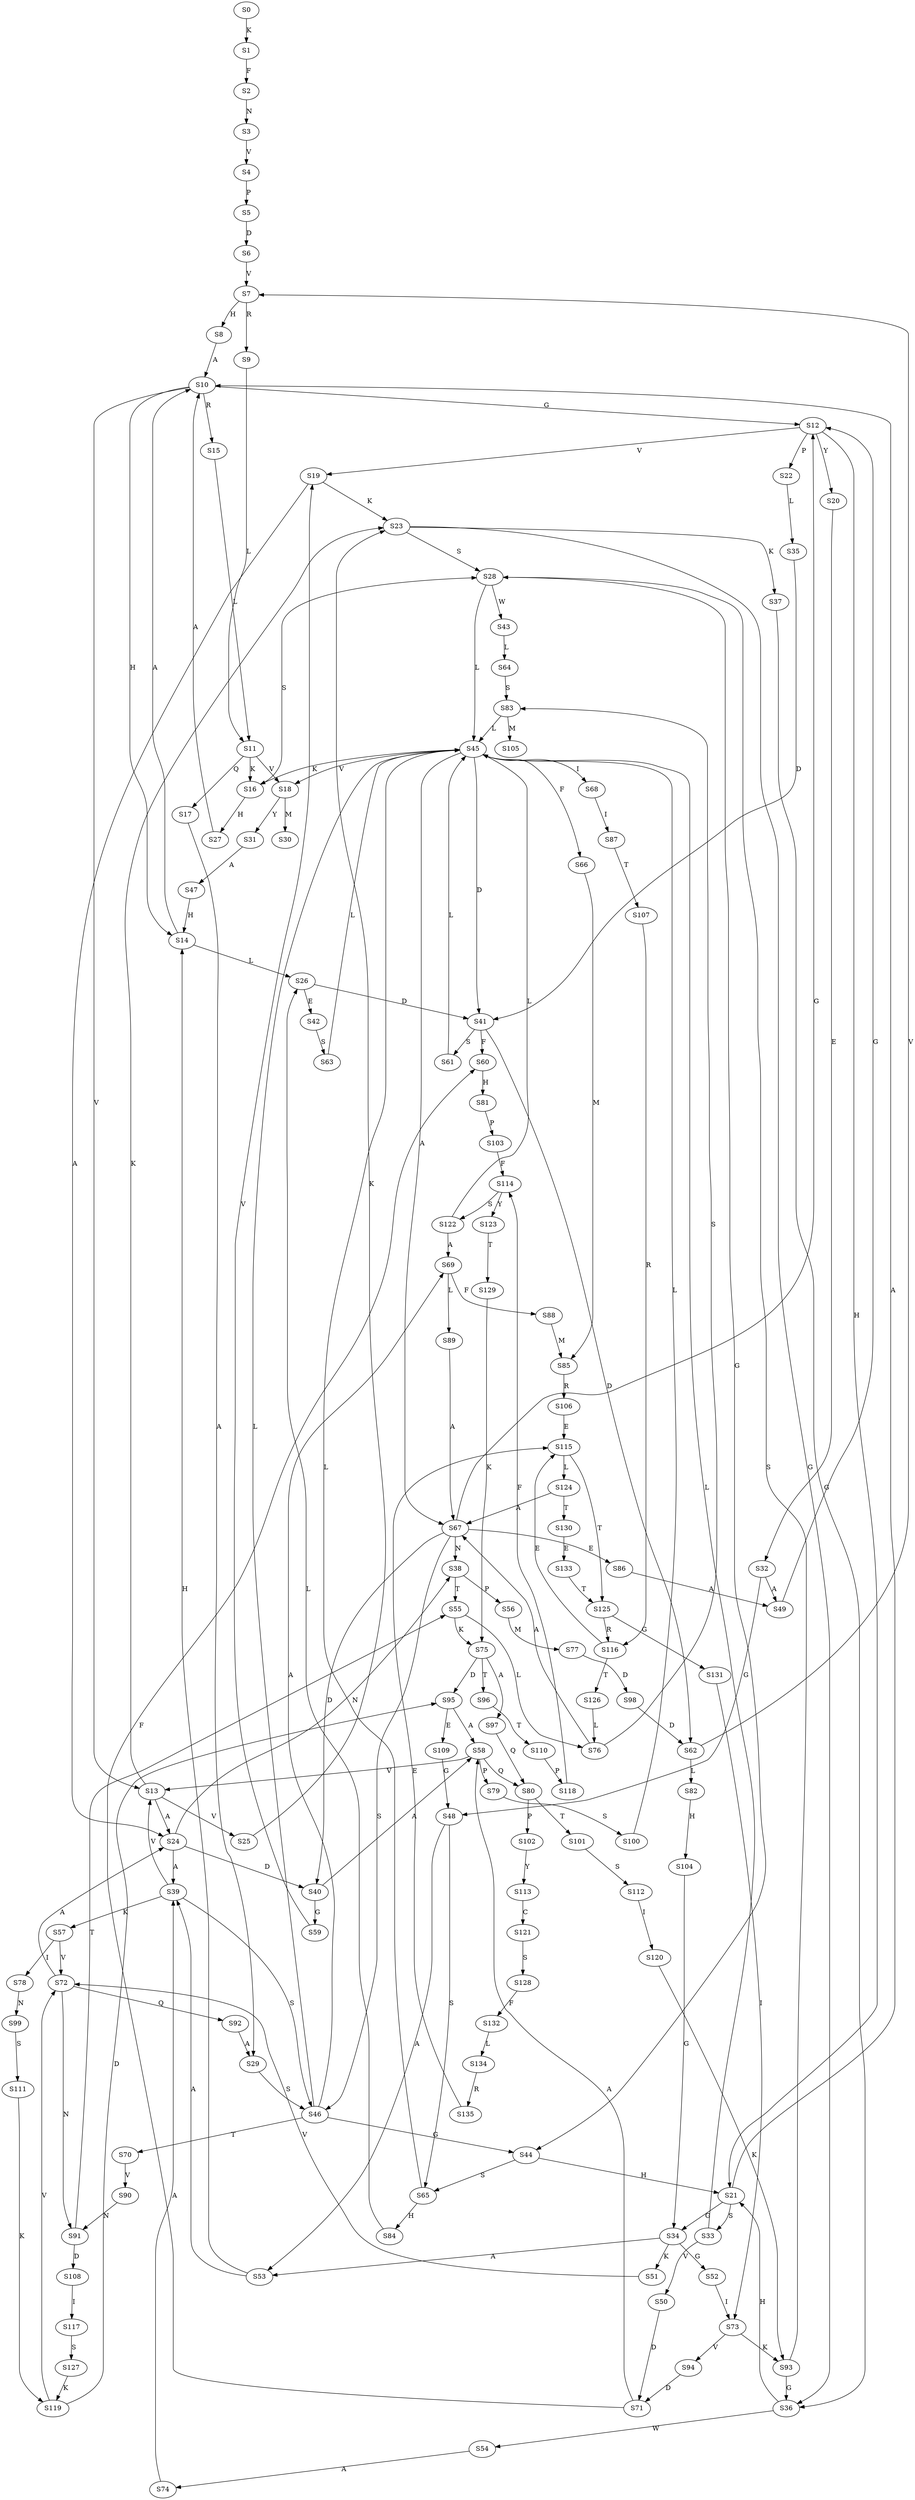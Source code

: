 strict digraph  {
	S0 -> S1 [ label = K ];
	S1 -> S2 [ label = F ];
	S2 -> S3 [ label = N ];
	S3 -> S4 [ label = V ];
	S4 -> S5 [ label = P ];
	S5 -> S6 [ label = D ];
	S6 -> S7 [ label = V ];
	S7 -> S8 [ label = H ];
	S7 -> S9 [ label = R ];
	S8 -> S10 [ label = A ];
	S9 -> S11 [ label = L ];
	S10 -> S12 [ label = G ];
	S10 -> S13 [ label = V ];
	S10 -> S14 [ label = H ];
	S10 -> S15 [ label = R ];
	S11 -> S16 [ label = K ];
	S11 -> S17 [ label = Q ];
	S11 -> S18 [ label = V ];
	S12 -> S19 [ label = V ];
	S12 -> S20 [ label = Y ];
	S12 -> S21 [ label = H ];
	S12 -> S22 [ label = P ];
	S13 -> S23 [ label = K ];
	S13 -> S24 [ label = A ];
	S13 -> S25 [ label = V ];
	S14 -> S10 [ label = A ];
	S14 -> S26 [ label = L ];
	S15 -> S11 [ label = L ];
	S16 -> S27 [ label = H ];
	S16 -> S28 [ label = S ];
	S17 -> S29 [ label = A ];
	S18 -> S30 [ label = M ];
	S18 -> S31 [ label = Y ];
	S19 -> S23 [ label = K ];
	S19 -> S24 [ label = A ];
	S20 -> S32 [ label = E ];
	S21 -> S33 [ label = S ];
	S21 -> S34 [ label = G ];
	S21 -> S10 [ label = A ];
	S22 -> S35 [ label = L ];
	S23 -> S36 [ label = G ];
	S23 -> S37 [ label = K ];
	S23 -> S28 [ label = S ];
	S24 -> S38 [ label = N ];
	S24 -> S39 [ label = A ];
	S24 -> S40 [ label = D ];
	S25 -> S23 [ label = K ];
	S26 -> S41 [ label = D ];
	S26 -> S42 [ label = E ];
	S27 -> S10 [ label = A ];
	S28 -> S43 [ label = W ];
	S28 -> S44 [ label = G ];
	S28 -> S45 [ label = L ];
	S29 -> S46 [ label = S ];
	S31 -> S47 [ label = A ];
	S32 -> S48 [ label = G ];
	S32 -> S49 [ label = A ];
	S33 -> S45 [ label = L ];
	S33 -> S50 [ label = V ];
	S34 -> S51 [ label = K ];
	S34 -> S52 [ label = G ];
	S34 -> S53 [ label = A ];
	S35 -> S41 [ label = D ];
	S36 -> S54 [ label = W ];
	S36 -> S21 [ label = H ];
	S37 -> S36 [ label = G ];
	S38 -> S55 [ label = T ];
	S38 -> S56 [ label = P ];
	S39 -> S57 [ label = K ];
	S39 -> S46 [ label = S ];
	S39 -> S13 [ label = V ];
	S40 -> S58 [ label = A ];
	S40 -> S59 [ label = G ];
	S41 -> S60 [ label = F ];
	S41 -> S61 [ label = S ];
	S41 -> S62 [ label = D ];
	S42 -> S63 [ label = S ];
	S43 -> S64 [ label = L ];
	S44 -> S21 [ label = H ];
	S44 -> S65 [ label = S ];
	S45 -> S18 [ label = V ];
	S45 -> S66 [ label = F ];
	S45 -> S41 [ label = D ];
	S45 -> S67 [ label = A ];
	S45 -> S68 [ label = I ];
	S45 -> S16 [ label = K ];
	S46 -> S44 [ label = G ];
	S46 -> S45 [ label = L ];
	S46 -> S69 [ label = A ];
	S46 -> S70 [ label = T ];
	S47 -> S14 [ label = H ];
	S48 -> S53 [ label = A ];
	S48 -> S65 [ label = S ];
	S49 -> S12 [ label = G ];
	S50 -> S71 [ label = D ];
	S51 -> S72 [ label = V ];
	S52 -> S73 [ label = I ];
	S53 -> S14 [ label = H ];
	S53 -> S39 [ label = A ];
	S54 -> S74 [ label = A ];
	S55 -> S75 [ label = K ];
	S55 -> S76 [ label = L ];
	S56 -> S77 [ label = M ];
	S57 -> S72 [ label = V ];
	S57 -> S78 [ label = I ];
	S58 -> S79 [ label = P ];
	S58 -> S13 [ label = V ];
	S58 -> S80 [ label = Q ];
	S59 -> S19 [ label = V ];
	S60 -> S81 [ label = H ];
	S61 -> S45 [ label = L ];
	S62 -> S7 [ label = V ];
	S62 -> S82 [ label = L ];
	S63 -> S45 [ label = L ];
	S64 -> S83 [ label = S ];
	S65 -> S45 [ label = L ];
	S65 -> S84 [ label = H ];
	S66 -> S85 [ label = M ];
	S67 -> S86 [ label = E ];
	S67 -> S40 [ label = D ];
	S67 -> S38 [ label = N ];
	S67 -> S46 [ label = S ];
	S67 -> S12 [ label = G ];
	S68 -> S87 [ label = I ];
	S69 -> S88 [ label = F ];
	S69 -> S89 [ label = L ];
	S70 -> S90 [ label = V ];
	S71 -> S60 [ label = F ];
	S71 -> S58 [ label = A ];
	S72 -> S91 [ label = N ];
	S72 -> S92 [ label = Q ];
	S72 -> S24 [ label = A ];
	S73 -> S93 [ label = K ];
	S73 -> S94 [ label = V ];
	S74 -> S39 [ label = A ];
	S75 -> S95 [ label = D ];
	S75 -> S96 [ label = T ];
	S75 -> S97 [ label = A ];
	S76 -> S67 [ label = A ];
	S76 -> S83 [ label = S ];
	S77 -> S98 [ label = D ];
	S78 -> S99 [ label = N ];
	S79 -> S100 [ label = S ];
	S80 -> S101 [ label = T ];
	S80 -> S102 [ label = P ];
	S81 -> S103 [ label = P ];
	S82 -> S104 [ label = H ];
	S83 -> S105 [ label = M ];
	S83 -> S45 [ label = L ];
	S84 -> S26 [ label = L ];
	S85 -> S106 [ label = R ];
	S86 -> S49 [ label = A ];
	S87 -> S107 [ label = T ];
	S88 -> S85 [ label = M ];
	S89 -> S67 [ label = A ];
	S90 -> S91 [ label = N ];
	S91 -> S55 [ label = T ];
	S91 -> S108 [ label = D ];
	S92 -> S29 [ label = A ];
	S93 -> S36 [ label = G ];
	S93 -> S28 [ label = S ];
	S94 -> S71 [ label = D ];
	S95 -> S58 [ label = A ];
	S95 -> S109 [ label = E ];
	S96 -> S110 [ label = T ];
	S97 -> S80 [ label = Q ];
	S98 -> S62 [ label = D ];
	S99 -> S111 [ label = S ];
	S100 -> S45 [ label = L ];
	S101 -> S112 [ label = S ];
	S102 -> S113 [ label = Y ];
	S103 -> S114 [ label = F ];
	S104 -> S34 [ label = G ];
	S106 -> S115 [ label = E ];
	S107 -> S116 [ label = R ];
	S108 -> S117 [ label = I ];
	S109 -> S48 [ label = G ];
	S110 -> S118 [ label = P ];
	S111 -> S119 [ label = K ];
	S112 -> S120 [ label = I ];
	S113 -> S121 [ label = C ];
	S114 -> S122 [ label = S ];
	S114 -> S123 [ label = Y ];
	S115 -> S124 [ label = L ];
	S115 -> S125 [ label = T ];
	S116 -> S126 [ label = T ];
	S116 -> S115 [ label = E ];
	S117 -> S127 [ label = S ];
	S118 -> S114 [ label = F ];
	S119 -> S95 [ label = D ];
	S119 -> S72 [ label = V ];
	S120 -> S93 [ label = K ];
	S121 -> S128 [ label = S ];
	S122 -> S45 [ label = L ];
	S122 -> S69 [ label = A ];
	S123 -> S129 [ label = T ];
	S124 -> S67 [ label = A ];
	S124 -> S130 [ label = T ];
	S125 -> S116 [ label = R ];
	S125 -> S131 [ label = G ];
	S126 -> S76 [ label = L ];
	S127 -> S119 [ label = K ];
	S128 -> S132 [ label = F ];
	S129 -> S75 [ label = K ];
	S130 -> S133 [ label = E ];
	S131 -> S73 [ label = I ];
	S132 -> S134 [ label = L ];
	S133 -> S125 [ label = T ];
	S134 -> S135 [ label = R ];
	S135 -> S115 [ label = E ];
}
